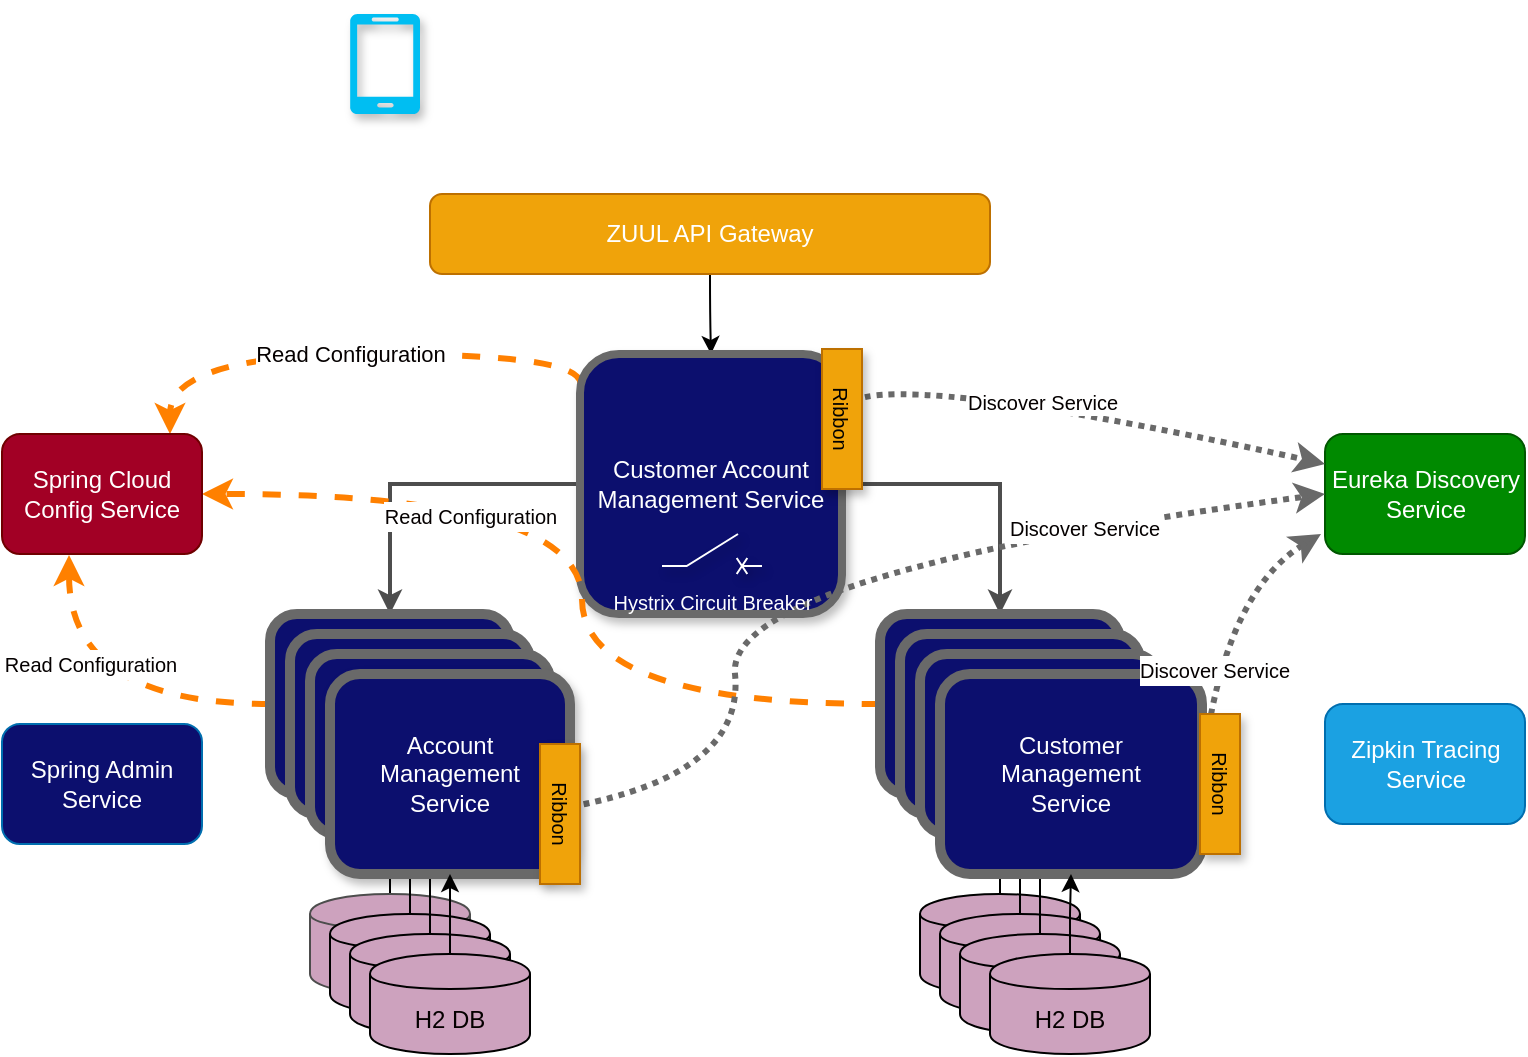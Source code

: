 <mxfile version="10.6.3" type="github"><diagram id="3bUmmGEp1XOAwv0T9iHO" name="Page-1"><mxGraphModel dx="700" dy="377" grid="1" gridSize="10" guides="1" tooltips="1" connect="1" arrows="1" fold="1" page="1" pageScale="1" pageWidth="850" pageHeight="1100" math="0" shadow="0"><root><mxCell id="0"/><mxCell id="1" parent="0"/><mxCell id="5LH-AdkcuphwXUM4qk-v-73" value="" style="edgeStyle=orthogonalEdgeStyle;curved=1;rounded=0;orthogonalLoop=1;jettySize=auto;html=1;fontColor=#050000;" edge="1" parent="1" source="5LH-AdkcuphwXUM4qk-v-1" target="5LH-AdkcuphwXUM4qk-v-2"><mxGeometry relative="1" as="geometry"/></mxCell><mxCell id="5LH-AdkcuphwXUM4qk-v-1" value="ZUUL API Gateway" style="rounded=1;whiteSpace=wrap;html=1;fillColor=#f0a30a;strokeColor=#BD7000;fontColor=#ffffff;" vertex="1" parent="1"><mxGeometry x="234" y="160" width="280" height="40" as="geometry"/></mxCell><mxCell id="5LH-AdkcuphwXUM4qk-v-57" style="edgeStyle=orthogonalEdgeStyle;rounded=0;orthogonalLoop=1;jettySize=auto;html=1;entryX=0.5;entryY=0;entryDx=0;entryDy=0;fontColor=#050000;strokeWidth=2;strokeColor=#4D4D4D;" edge="1" parent="1" source="5LH-AdkcuphwXUM4qk-v-2" target="5LH-AdkcuphwXUM4qk-v-43"><mxGeometry relative="1" as="geometry"/></mxCell><mxCell id="5LH-AdkcuphwXUM4qk-v-58" style="edgeStyle=orthogonalEdgeStyle;rounded=0;orthogonalLoop=1;jettySize=auto;html=1;entryX=0.5;entryY=0;entryDx=0;entryDy=0;fontColor=#050000;strokeColor=#4D4D4D;strokeWidth=2;" edge="1" parent="1" source="5LH-AdkcuphwXUM4qk-v-2" target="5LH-AdkcuphwXUM4qk-v-9"><mxGeometry relative="1" as="geometry"/></mxCell><mxCell id="5LH-AdkcuphwXUM4qk-v-68" value="Read Configuration" style="edgeStyle=orthogonalEdgeStyle;rounded=0;orthogonalLoop=1;jettySize=auto;html=1;fontColor=#050000;curved=1;exitX=0;exitY=0.5;exitDx=0;exitDy=0;strokeWidth=3;strokeColor=#FF8000;dashed=1;" edge="1" parent="1"><mxGeometry relative="1" as="geometry"><mxPoint x="309.167" y="254.667" as="sourcePoint"/><mxPoint x="104" y="280" as="targetPoint"/><Array as="points"><mxPoint x="309" y="240"/><mxPoint x="104" y="240"/></Array></mxGeometry></mxCell><mxCell id="5LH-AdkcuphwXUM4qk-v-2" value="Customer Account Management Service" style="rounded=1;whiteSpace=wrap;html=1;fillColor=#0C0F6E;strokeColor=#696969;fontColor=#ffffff;strokeWidth=4;shadow=1;" vertex="1" parent="1"><mxGeometry x="309" y="240" width="131" height="130" as="geometry"/></mxCell><mxCell id="5LH-AdkcuphwXUM4qk-v-71" style="edgeStyle=orthogonalEdgeStyle;curved=1;rounded=0;orthogonalLoop=1;jettySize=auto;html=1;entryX=1;entryY=0.5;entryDx=0;entryDy=0;fontColor=#050000;strokeWidth=3;strokeColor=#FF8000;dashed=1;" edge="1" parent="1" source="5LH-AdkcuphwXUM4qk-v-9" target="5LH-AdkcuphwXUM4qk-v-67"><mxGeometry relative="1" as="geometry"><Array as="points"><mxPoint x="310" y="415"/><mxPoint x="310" y="310"/></Array></mxGeometry></mxCell><mxCell id="5LH-AdkcuphwXUM4qk-v-72" value="&lt;font style=&quot;font-size: 10px&quot;&gt;Read Configuration&lt;/font&gt;" style="text;html=1;resizable=0;points=[];align=center;verticalAlign=middle;labelBackgroundColor=#ffffff;fontColor=#050000;" vertex="1" connectable="0" parent="5LH-AdkcuphwXUM4qk-v-71"><mxGeometry x="-0.273" y="-42" relative="1" as="geometry"><mxPoint x="-98" y="-82" as="offset"/></mxGeometry></mxCell><mxCell id="5LH-AdkcuphwXUM4qk-v-9" value="Customer&lt;br&gt;Management&lt;br&gt;Service&lt;br&gt;" style="rounded=1;whiteSpace=wrap;html=1;fillColor=#0C0F6E;strokeColor=#696969;strokeWidth=5;" vertex="1" parent="1"><mxGeometry x="459" y="370" width="120" height="90" as="geometry"/></mxCell><mxCell id="5LH-AdkcuphwXUM4qk-v-33" value="" style="edgeStyle=orthogonalEdgeStyle;rounded=0;orthogonalLoop=1;jettySize=auto;html=1;fontColor=#050000;" edge="1" parent="1" source="5LH-AdkcuphwXUM4qk-v-32" target="5LH-AdkcuphwXUM4qk-v-9"><mxGeometry relative="1" as="geometry"/></mxCell><mxCell id="5LH-AdkcuphwXUM4qk-v-32" value="H2 DB" style="shape=cylinder;whiteSpace=wrap;html=1;boundedLbl=1;backgroundOutline=1;fontColor=#050000;fillColor=#CDA2BE;" vertex="1" parent="1"><mxGeometry x="479" y="510" width="80" height="50" as="geometry"/></mxCell><mxCell id="5LH-AdkcuphwXUM4qk-v-34" value="Customer&lt;br&gt;Management&lt;br&gt;Service&lt;br&gt;" style="rounded=1;whiteSpace=wrap;html=1;fillColor=#0C0F6E;strokeWidth=5;strokeColor=#696969;" vertex="1" parent="1"><mxGeometry x="469" y="380" width="120" height="90" as="geometry"/></mxCell><mxCell id="5LH-AdkcuphwXUM4qk-v-35" value="" style="edgeStyle=orthogonalEdgeStyle;rounded=0;orthogonalLoop=1;jettySize=auto;html=1;fontColor=#050000;" edge="1" parent="1" source="5LH-AdkcuphwXUM4qk-v-36" target="5LH-AdkcuphwXUM4qk-v-34"><mxGeometry relative="1" as="geometry"/></mxCell><mxCell id="5LH-AdkcuphwXUM4qk-v-36" value="H2 DB" style="shape=cylinder;whiteSpace=wrap;html=1;boundedLbl=1;backgroundOutline=1;fontColor=#050000;fillColor=#CDA2BE;" vertex="1" parent="1"><mxGeometry x="489" y="520" width="80" height="50" as="geometry"/></mxCell><mxCell id="5LH-AdkcuphwXUM4qk-v-37" value="Customer&lt;br&gt;Management&lt;br&gt;Service&lt;br&gt;" style="rounded=1;whiteSpace=wrap;html=1;fillColor=#0C0F6E;strokeWidth=5;strokeColor=#696969;" vertex="1" parent="1"><mxGeometry x="479" y="390" width="120" height="90" as="geometry"/></mxCell><mxCell id="5LH-AdkcuphwXUM4qk-v-38" value="" style="edgeStyle=orthogonalEdgeStyle;rounded=0;orthogonalLoop=1;jettySize=auto;html=1;fontColor=#050000;" edge="1" parent="1" source="5LH-AdkcuphwXUM4qk-v-39" target="5LH-AdkcuphwXUM4qk-v-37"><mxGeometry relative="1" as="geometry"/></mxCell><mxCell id="5LH-AdkcuphwXUM4qk-v-39" value="H2 DB" style="shape=cylinder;whiteSpace=wrap;html=1;boundedLbl=1;backgroundOutline=1;fontColor=#050000;fillColor=#CDA2BE;" vertex="1" parent="1"><mxGeometry x="499" y="530" width="80" height="50" as="geometry"/></mxCell><mxCell id="5LH-AdkcuphwXUM4qk-v-40" value="&lt;font color=&quot;#ffffff&quot;&gt;Customer&lt;br&gt;Management&lt;br&gt;Service&lt;/font&gt;&lt;br&gt;" style="rounded=1;whiteSpace=wrap;html=1;fillColor=#0C0F6E;strokeColor=#696969;strokeWidth=5;" vertex="1" parent="1"><mxGeometry x="489" y="400" width="131" height="100" as="geometry"/></mxCell><mxCell id="5LH-AdkcuphwXUM4qk-v-41" value="" style="edgeStyle=orthogonalEdgeStyle;rounded=0;orthogonalLoop=1;jettySize=auto;html=1;fontColor=#050000;" edge="1" parent="1" source="5LH-AdkcuphwXUM4qk-v-42" target="5LH-AdkcuphwXUM4qk-v-40"><mxGeometry relative="1" as="geometry"/></mxCell><mxCell id="5LH-AdkcuphwXUM4qk-v-42" value="H2 DB" style="shape=cylinder;whiteSpace=wrap;html=1;boundedLbl=1;backgroundOutline=1;fontColor=#050000;fillColor=#CDA2BE;" vertex="1" parent="1"><mxGeometry x="514" y="540" width="80" height="50" as="geometry"/></mxCell><mxCell id="5LH-AdkcuphwXUM4qk-v-69" style="edgeStyle=orthogonalEdgeStyle;curved=1;rounded=0;orthogonalLoop=1;jettySize=auto;html=1;entryX=0.335;entryY=1.008;entryDx=0;entryDy=0;entryPerimeter=0;fontColor=#050000;exitX=0;exitY=0.5;exitDx=0;exitDy=0;strokeColor=#FF8000;strokeWidth=3;dashed=1;" edge="1" parent="1" source="5LH-AdkcuphwXUM4qk-v-43" target="5LH-AdkcuphwXUM4qk-v-67"><mxGeometry relative="1" as="geometry"/></mxCell><mxCell id="5LH-AdkcuphwXUM4qk-v-70" value="&lt;font style=&quot;font-size: 10px&quot;&gt;Read Configuration&lt;/font&gt;" style="text;html=1;resizable=0;points=[];align=center;verticalAlign=middle;labelBackgroundColor=#ffffff;fontColor=#050000;" vertex="1" connectable="0" parent="5LH-AdkcuphwXUM4qk-v-69"><mxGeometry x="0.385" y="-10" relative="1" as="geometry"><mxPoint as="offset"/></mxGeometry></mxCell><mxCell id="5LH-AdkcuphwXUM4qk-v-43" value="Customer&lt;br&gt;Management&lt;br&gt;Service&lt;br&gt;" style="rounded=1;whiteSpace=wrap;html=1;fillColor=#0C0F6E;strokeWidth=5;strokeColor=#696969;" vertex="1" parent="1"><mxGeometry x="154" y="370" width="120" height="90" as="geometry"/></mxCell><mxCell id="5LH-AdkcuphwXUM4qk-v-44" value="" style="edgeStyle=orthogonalEdgeStyle;rounded=0;orthogonalLoop=1;jettySize=auto;html=1;fontColor=#050000;" edge="1" parent="1" source="5LH-AdkcuphwXUM4qk-v-45" target="5LH-AdkcuphwXUM4qk-v-43"><mxGeometry relative="1" as="geometry"/></mxCell><mxCell id="5LH-AdkcuphwXUM4qk-v-45" value="H2 DB" style="shape=cylinder;whiteSpace=wrap;html=1;boundedLbl=1;backgroundOutline=1;fontColor=#050000;fillColor=#CDA2BE;strokeWidth=1;strokeColor=#4D4D4D;" vertex="1" parent="1"><mxGeometry x="174" y="510" width="80" height="50" as="geometry"/></mxCell><mxCell id="5LH-AdkcuphwXUM4qk-v-46" value="Customer&lt;br&gt;Management&lt;br&gt;Service&lt;br&gt;" style="rounded=1;whiteSpace=wrap;html=1;fillColor=#0C0F6E;strokeWidth=5;strokeColor=#696969;" vertex="1" parent="1"><mxGeometry x="164" y="380" width="120" height="90" as="geometry"/></mxCell><mxCell id="5LH-AdkcuphwXUM4qk-v-47" value="" style="edgeStyle=orthogonalEdgeStyle;rounded=0;orthogonalLoop=1;jettySize=auto;html=1;fontColor=#050000;" edge="1" parent="1" source="5LH-AdkcuphwXUM4qk-v-48" target="5LH-AdkcuphwXUM4qk-v-46"><mxGeometry relative="1" as="geometry"/></mxCell><mxCell id="5LH-AdkcuphwXUM4qk-v-48" value="H2 DB" style="shape=cylinder;whiteSpace=wrap;html=1;boundedLbl=1;backgroundOutline=1;fontColor=#050000;fillColor=#CDA2BE;" vertex="1" parent="1"><mxGeometry x="184" y="520" width="80" height="50" as="geometry"/></mxCell><mxCell id="5LH-AdkcuphwXUM4qk-v-49" value="Customer&lt;br&gt;Management&lt;br&gt;Service&lt;br&gt;" style="rounded=1;whiteSpace=wrap;html=1;fillColor=#0C0F6E;strokeWidth=5;strokeColor=#696969;" vertex="1" parent="1"><mxGeometry x="174" y="390" width="120" height="90" as="geometry"/></mxCell><mxCell id="5LH-AdkcuphwXUM4qk-v-50" value="" style="edgeStyle=orthogonalEdgeStyle;rounded=0;orthogonalLoop=1;jettySize=auto;html=1;fontColor=#050000;" edge="1" parent="1" source="5LH-AdkcuphwXUM4qk-v-51" target="5LH-AdkcuphwXUM4qk-v-49"><mxGeometry relative="1" as="geometry"/></mxCell><mxCell id="5LH-AdkcuphwXUM4qk-v-51" value="H2 DB" style="shape=cylinder;whiteSpace=wrap;html=1;boundedLbl=1;backgroundOutline=1;fontColor=#050000;fillColor=#CDA2BE;" vertex="1" parent="1"><mxGeometry x="194" y="530" width="80" height="50" as="geometry"/></mxCell><mxCell id="5LH-AdkcuphwXUM4qk-v-52" value="&lt;font color=&quot;#ffffff&quot;&gt;Account&lt;br&gt;Management&lt;br&gt;Service&lt;/font&gt;&lt;br&gt;" style="rounded=1;whiteSpace=wrap;html=1;fillColor=#0C0F6E;strokeWidth=5;strokeColor=#696969;shadow=1;" vertex="1" parent="1"><mxGeometry x="184" y="400" width="120" height="100" as="geometry"/></mxCell><mxCell id="5LH-AdkcuphwXUM4qk-v-53" value="" style="edgeStyle=orthogonalEdgeStyle;rounded=0;orthogonalLoop=1;jettySize=auto;html=1;fontColor=#050000;" edge="1" parent="1" source="5LH-AdkcuphwXUM4qk-v-54" target="5LH-AdkcuphwXUM4qk-v-52"><mxGeometry relative="1" as="geometry"/></mxCell><mxCell id="5LH-AdkcuphwXUM4qk-v-54" value="H2 DB" style="shape=cylinder;whiteSpace=wrap;html=1;boundedLbl=1;backgroundOutline=1;fontColor=#050000;fillColor=#CDA2BE;" vertex="1" parent="1"><mxGeometry x="204" y="540" width="80" height="50" as="geometry"/></mxCell><mxCell id="5LH-AdkcuphwXUM4qk-v-59" value="Eureka Discovery Service" style="rounded=1;whiteSpace=wrap;html=1;fontColor=#ffffff;fillColor=#008a00;strokeColor=#005700;" vertex="1" parent="1"><mxGeometry x="681.5" y="280" width="100" height="60" as="geometry"/></mxCell><mxCell id="5LH-AdkcuphwXUM4qk-v-62" value="" style="curved=1;endArrow=classic;html=1;fontColor=#050000;entryX=0;entryY=0.5;entryDx=0;entryDy=0;exitX=1.007;exitY=0.663;exitDx=0;exitDy=0;exitPerimeter=0;strokeWidth=3;strokeColor=#696969;dashed=1;dashPattern=1 1;" edge="1" parent="1" source="5LH-AdkcuphwXUM4qk-v-52" target="5LH-AdkcuphwXUM4qk-v-59"><mxGeometry width="50" height="50" relative="1" as="geometry"><mxPoint x="311.5" y="460" as="sourcePoint"/><mxPoint x="351.5" y="410" as="targetPoint"/><Array as="points"><mxPoint x="391.5" y="450"/><mxPoint x="381.5" y="350"/></Array></mxGeometry></mxCell><mxCell id="5LH-AdkcuphwXUM4qk-v-65" value="&lt;font style=&quot;font-size: 10px&quot;&gt;Discover Service&lt;/font&gt;" style="text;html=1;resizable=0;points=[];align=center;verticalAlign=middle;labelBackgroundColor=#ffffff;fontColor=#050000;" vertex="1" connectable="0" parent="5LH-AdkcuphwXUM4qk-v-62"><mxGeometry x="0.502" y="-1" relative="1" as="geometry"><mxPoint as="offset"/></mxGeometry></mxCell><mxCell id="5LH-AdkcuphwXUM4qk-v-63" value="&lt;font style=&quot;font-size: 10px&quot;&gt;Discover Service&lt;/font&gt;" style="curved=1;endArrow=classic;html=1;fontColor=#050000;entryX=0;entryY=0.25;entryDx=0;entryDy=0;strokeWidth=3;strokeColor=#696969;exitX=1;exitY=0.25;exitDx=0;exitDy=0;dashed=1;dashPattern=1 1;" edge="1" parent="1" source="5LH-AdkcuphwXUM4qk-v-2" target="5LH-AdkcuphwXUM4qk-v-59"><mxGeometry width="50" height="50" relative="1" as="geometry"><mxPoint x="431.5" y="270" as="sourcePoint"/><mxPoint x="481.5" y="240" as="targetPoint"/><Array as="points"><mxPoint x="431.5" y="240"/></Array></mxGeometry></mxCell><mxCell id="5LH-AdkcuphwXUM4qk-v-64" value="" style="curved=1;endArrow=classic;html=1;fontColor=#050000;exitX=1;exitY=0.5;exitDx=0;exitDy=0;strokeWidth=3;strokeColor=#696969;dashed=1;dashPattern=1 1;" edge="1" parent="1" source="5LH-AdkcuphwXUM4qk-v-40"><mxGeometry width="50" height="50" relative="1" as="geometry"><mxPoint x="611.5" y="445" as="sourcePoint"/><mxPoint x="679.5" y="330" as="targetPoint"/><Array as="points"><mxPoint x="630" y="360"/></Array></mxGeometry></mxCell><mxCell id="5LH-AdkcuphwXUM4qk-v-66" value="&lt;font style=&quot;font-size: 10px&quot;&gt;Discover Service&lt;/font&gt;" style="text;html=1;resizable=0;points=[];align=center;verticalAlign=middle;labelBackgroundColor=#ffffff;fontColor=#050000;" vertex="1" connectable="0" parent="5LH-AdkcuphwXUM4qk-v-64"><mxGeometry x="-0.285" relative="1" as="geometry"><mxPoint as="offset"/></mxGeometry></mxCell><mxCell id="5LH-AdkcuphwXUM4qk-v-67" value="Spring Cloud Config Service" style="rounded=1;whiteSpace=wrap;html=1;fontColor=#ffffff;fillColor=#a20025;strokeColor=#6F0000;" vertex="1" parent="1"><mxGeometry x="20" y="280" width="100" height="60" as="geometry"/></mxCell><mxCell id="5LH-AdkcuphwXUM4qk-v-74" value="" style="shape=image;verticalLabelPosition=bottom;verticalAlign=top;imageAspect=0;image=https://i1.wp.com/qavalidation.com/wp-content/uploads/2018/12/logo-swagger.png;fontColor=#050000;" vertex="1" parent="1"><mxGeometry x="380" y="237.5" width="40" height="35" as="geometry"/></mxCell><mxCell id="5LH-AdkcuphwXUM4qk-v-77" value="" style="shape=image;verticalLabelPosition=bottom;verticalAlign=top;imageAspect=0;image=https://q2hairt1av-flywheel.netdna-ssl.com/wp-content/uploads/2017/09/spring-boot-logo.jpg;fontColor=#050000;" vertex="1" parent="1"><mxGeometry x="309" y="240" width="40" height="40" as="geometry"/></mxCell><mxCell id="5LH-AdkcuphwXUM4qk-v-78" value="" style="shape=image;verticalLabelPosition=bottom;verticalAlign=top;imageAspect=0;image=https://q2hairt1av-flywheel.netdna-ssl.com/wp-content/uploads/2017/09/spring-boot-logo.jpg;fontColor=#050000;" vertex="1" parent="1"><mxGeometry x="184" y="400" width="40" height="40" as="geometry"/></mxCell><mxCell id="5LH-AdkcuphwXUM4qk-v-79" value="" style="shape=image;verticalLabelPosition=bottom;verticalAlign=top;imageAspect=0;image=https://q2hairt1av-flywheel.netdna-ssl.com/wp-content/uploads/2017/09/spring-boot-logo.jpg;fontColor=#050000;" vertex="1" parent="1"><mxGeometry x="489" y="400" width="40" height="40" as="geometry"/></mxCell><mxCell id="5LH-AdkcuphwXUM4qk-v-80" value="" style="shape=image;verticalLabelPosition=bottom;verticalAlign=top;imageAspect=0;image=https://i1.wp.com/qavalidation.com/wp-content/uploads/2018/12/logo-swagger.png;fontColor=#050000;" vertex="1" parent="1"><mxGeometry x="264" y="397.5" width="40" height="35" as="geometry"/></mxCell><mxCell id="5LH-AdkcuphwXUM4qk-v-81" value="" style="shape=image;verticalLabelPosition=bottom;verticalAlign=top;imageAspect=0;image=https://i1.wp.com/qavalidation.com/wp-content/uploads/2018/12/logo-swagger.png;fontColor=#050000;" vertex="1" parent="1"><mxGeometry x="559" y="397.5" width="40" height="35" as="geometry"/></mxCell><mxCell id="5LH-AdkcuphwXUM4qk-v-82" value="Zipkin Tracing Service" style="rounded=1;whiteSpace=wrap;html=1;fontColor=#ffffff;fillColor=#1ba1e2;strokeColor=#006EAF;" vertex="1" parent="1"><mxGeometry x="681.5" y="415" width="100" height="60" as="geometry"/></mxCell><mxCell id="5LH-AdkcuphwXUM4qk-v-83" value="Spring Admin Service" style="rounded=1;whiteSpace=wrap;html=1;fontColor=#ffffff;fillColor=#0C0F6E;strokeColor=#006EAF;" vertex="1" parent="1"><mxGeometry x="20" y="425" width="100" height="60" as="geometry"/></mxCell><mxCell id="5LH-AdkcuphwXUM4qk-v-86" value="&lt;font style=&quot;font-size: 10px&quot;&gt;Hystrix Circuit Breaker&lt;/font&gt;" style="verticalLabelPosition=bottom;shadow=1;dashed=0;align=center;html=1;verticalAlign=top;strokeWidth=1;shape=mxgraph.electrical.electro-mechanical.circuit_breaker;rounded=1;fillColor=#FFFFFF;strokeColor=#FFFFFF;fontColor=#ffffff;gradientColor=none;" vertex="1" parent="1"><mxGeometry x="350" y="330" width="50" height="20" as="geometry"/></mxCell><mxCell id="5LH-AdkcuphwXUM4qk-v-90" value="" style="verticalLabelPosition=bottom;html=1;verticalAlign=top;align=center;strokeColor=none;fillColor=#00BEF2;shape=mxgraph.azure.mobile;rounded=1;shadow=1;fontColor=#ffffff;" vertex="1" parent="1"><mxGeometry x="194" y="70" width="35" height="50" as="geometry"/></mxCell><mxCell id="5LH-AdkcuphwXUM4qk-v-91" value="" style="shape=image;html=1;verticalAlign=top;verticalLabelPosition=bottom;labelBackgroundColor=#ffffff;imageAspect=0;aspect=fixed;image=https://cdn3.iconfinder.com/data/icons/social-media-2068/64/_windows-128.png;rounded=1;shadow=1;strokeColor=#FFFFFF;strokeWidth=1;fillColor=#FFFFFF;gradientColor=none;fontColor=#ffffff;" vertex="1" parent="1"><mxGeometry x="300" y="73" width="47" height="47" as="geometry"/></mxCell><mxCell id="5LH-AdkcuphwXUM4qk-v-92" value="" style="shape=image;html=1;verticalAlign=top;verticalLabelPosition=bottom;labelBackgroundColor=#ffffff;imageAspect=0;aspect=fixed;image=https://cdn1.iconfinder.com/data/icons/app-user-interface-line/64/user_man_user_interface_app_person-128.png;rounded=1;shadow=1;strokeColor=#FFFFFF;strokeWidth=1;fillColor=#FFFFFF;gradientColor=none;fontColor=#ffffff;" vertex="1" parent="1"><mxGeometry x="411" y="67.5" width="58" height="58" as="geometry"/></mxCell><mxCell id="5LH-AdkcuphwXUM4qk-v-93" value="&lt;font color=&quot;#000000&quot; style=&quot;font-size: 10px&quot;&gt;Ribbon&lt;/font&gt;" style="rounded=0;whiteSpace=wrap;html=1;shadow=1;strokeColor=#BD7000;strokeWidth=1;fillColor=#f0a30a;fontColor=#ffffff;rotation=90;" vertex="1" parent="1"><mxGeometry x="405" y="262.5" width="70" height="20" as="geometry"/></mxCell><mxCell id="5LH-AdkcuphwXUM4qk-v-94" value="&lt;font color=&quot;#000000&quot; style=&quot;font-size: 10px&quot;&gt;Ribbon&lt;/font&gt;" style="rounded=0;whiteSpace=wrap;html=1;shadow=1;strokeColor=#BD7000;strokeWidth=1;fillColor=#f0a30a;fontColor=#ffffff;rotation=90;" vertex="1" parent="1"><mxGeometry x="264" y="460" width="70" height="20" as="geometry"/></mxCell><mxCell id="5LH-AdkcuphwXUM4qk-v-95" value="&lt;font color=&quot;#000000&quot; style=&quot;font-size: 10px&quot;&gt;Ribbon&lt;/font&gt;" style="rounded=0;whiteSpace=wrap;html=1;shadow=1;strokeColor=#BD7000;strokeWidth=1;fillColor=#f0a30a;fontColor=#ffffff;rotation=90;" vertex="1" parent="1"><mxGeometry x="594" y="445" width="70" height="20" as="geometry"/></mxCell></root></mxGraphModel></diagram></mxfile>
